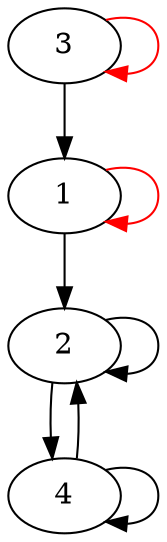 digraph fecho
{
	1;
	2;
	3;
	4;
	1 -> 2;
	2 -> 2;
	2 -> 4;
	3 -> 1;
	4 -> 2;
	4 -> 4;
	1 -> 1 [color=red];
	3 -> 3 [color=red];
}